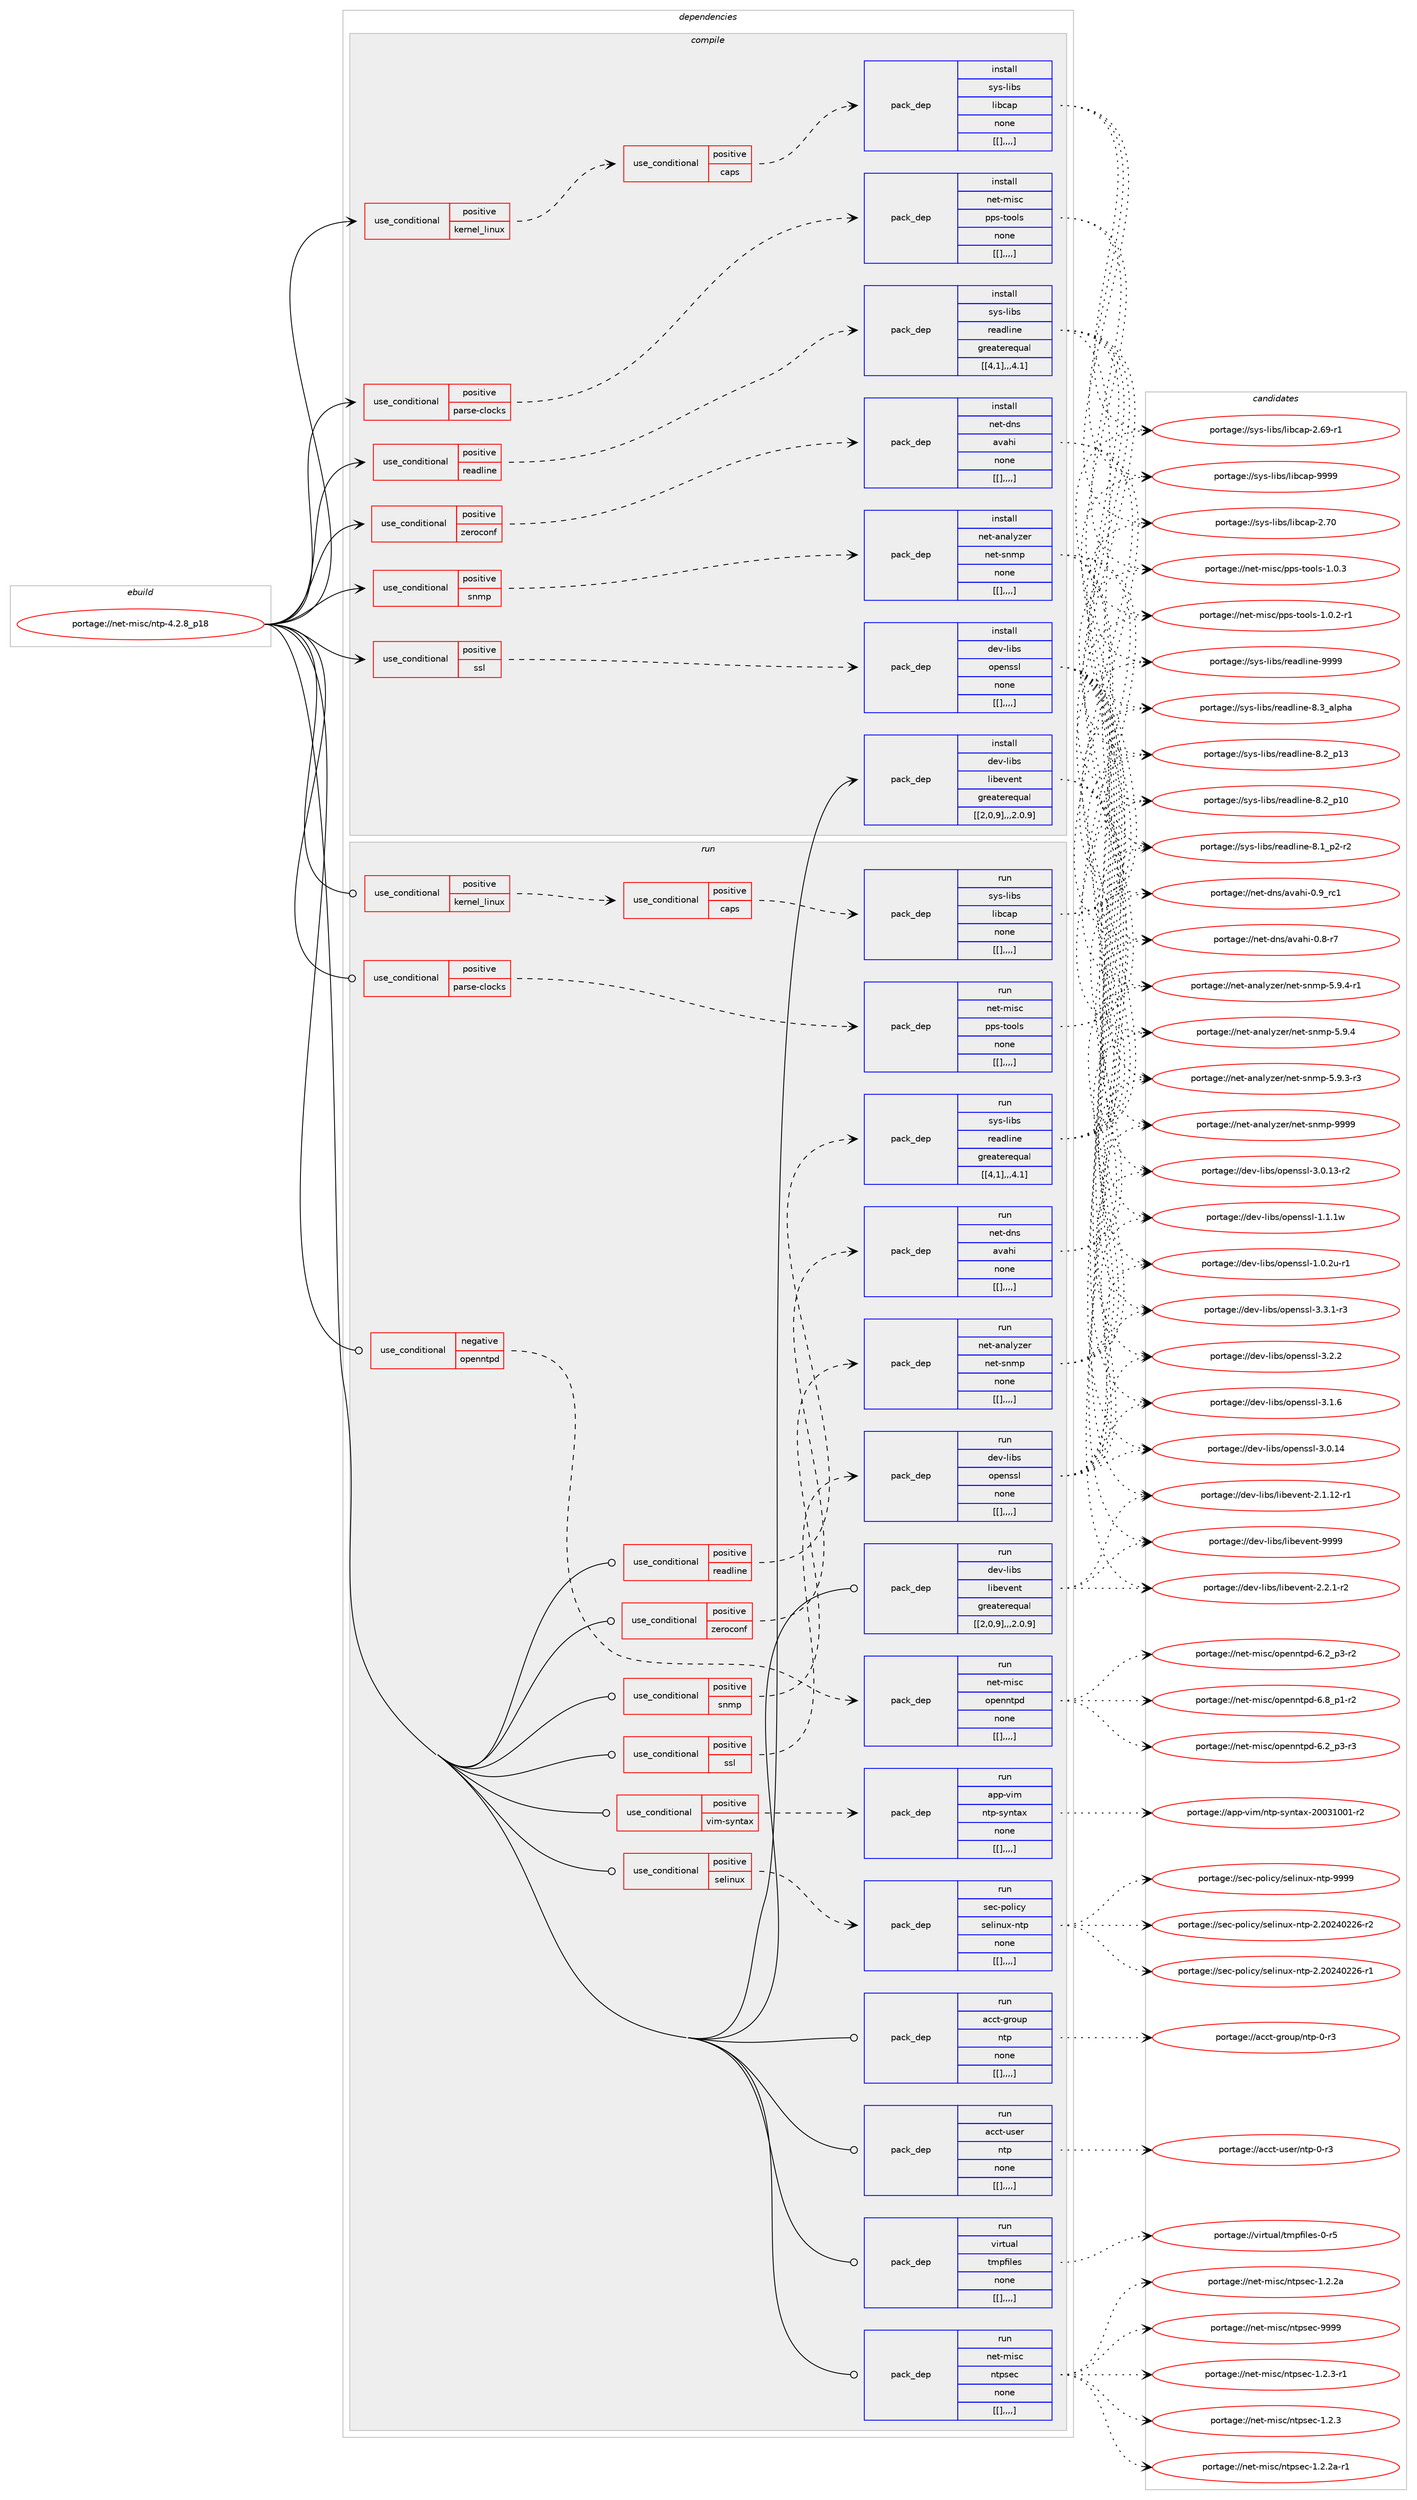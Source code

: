 digraph prolog {

# *************
# Graph options
# *************

newrank=true;
concentrate=true;
compound=true;
graph [rankdir=LR,fontname=Helvetica,fontsize=10,ranksep=1.5];#, ranksep=2.5, nodesep=0.2];
edge  [arrowhead=vee];
node  [fontname=Helvetica,fontsize=10];

# **********
# The ebuild
# **********

subgraph cluster_leftcol {
color=gray;
label=<<i>ebuild</i>>;
id [label="portage://net-misc/ntp-4.2.8_p18", color=red, width=4, href="../net-misc/ntp-4.2.8_p18.svg"];
}

# ****************
# The dependencies
# ****************

subgraph cluster_midcol {
color=gray;
label=<<i>dependencies</i>>;
subgraph cluster_compile {
fillcolor="#eeeeee";
style=filled;
label=<<i>compile</i>>;
subgraph cond102124 {
dependency389753 [label=<<TABLE BORDER="0" CELLBORDER="1" CELLSPACING="0" CELLPADDING="4"><TR><TD ROWSPAN="3" CELLPADDING="10">use_conditional</TD></TR><TR><TD>positive</TD></TR><TR><TD>kernel_linux</TD></TR></TABLE>>, shape=none, color=red];
subgraph cond102125 {
dependency389754 [label=<<TABLE BORDER="0" CELLBORDER="1" CELLSPACING="0" CELLPADDING="4"><TR><TD ROWSPAN="3" CELLPADDING="10">use_conditional</TD></TR><TR><TD>positive</TD></TR><TR><TD>caps</TD></TR></TABLE>>, shape=none, color=red];
subgraph pack284784 {
dependency389755 [label=<<TABLE BORDER="0" CELLBORDER="1" CELLSPACING="0" CELLPADDING="4" WIDTH="220"><TR><TD ROWSPAN="6" CELLPADDING="30">pack_dep</TD></TR><TR><TD WIDTH="110">install</TD></TR><TR><TD>sys-libs</TD></TR><TR><TD>libcap</TD></TR><TR><TD>none</TD></TR><TR><TD>[[],,,,]</TD></TR></TABLE>>, shape=none, color=blue];
}
dependency389754:e -> dependency389755:w [weight=20,style="dashed",arrowhead="vee"];
}
dependency389753:e -> dependency389754:w [weight=20,style="dashed",arrowhead="vee"];
}
id:e -> dependency389753:w [weight=20,style="solid",arrowhead="vee"];
subgraph cond102126 {
dependency389756 [label=<<TABLE BORDER="0" CELLBORDER="1" CELLSPACING="0" CELLPADDING="4"><TR><TD ROWSPAN="3" CELLPADDING="10">use_conditional</TD></TR><TR><TD>positive</TD></TR><TR><TD>parse-clocks</TD></TR></TABLE>>, shape=none, color=red];
subgraph pack284785 {
dependency389757 [label=<<TABLE BORDER="0" CELLBORDER="1" CELLSPACING="0" CELLPADDING="4" WIDTH="220"><TR><TD ROWSPAN="6" CELLPADDING="30">pack_dep</TD></TR><TR><TD WIDTH="110">install</TD></TR><TR><TD>net-misc</TD></TR><TR><TD>pps-tools</TD></TR><TR><TD>none</TD></TR><TR><TD>[[],,,,]</TD></TR></TABLE>>, shape=none, color=blue];
}
dependency389756:e -> dependency389757:w [weight=20,style="dashed",arrowhead="vee"];
}
id:e -> dependency389756:w [weight=20,style="solid",arrowhead="vee"];
subgraph cond102127 {
dependency389758 [label=<<TABLE BORDER="0" CELLBORDER="1" CELLSPACING="0" CELLPADDING="4"><TR><TD ROWSPAN="3" CELLPADDING="10">use_conditional</TD></TR><TR><TD>positive</TD></TR><TR><TD>readline</TD></TR></TABLE>>, shape=none, color=red];
subgraph pack284786 {
dependency389759 [label=<<TABLE BORDER="0" CELLBORDER="1" CELLSPACING="0" CELLPADDING="4" WIDTH="220"><TR><TD ROWSPAN="6" CELLPADDING="30">pack_dep</TD></TR><TR><TD WIDTH="110">install</TD></TR><TR><TD>sys-libs</TD></TR><TR><TD>readline</TD></TR><TR><TD>greaterequal</TD></TR><TR><TD>[[4,1],,,4.1]</TD></TR></TABLE>>, shape=none, color=blue];
}
dependency389758:e -> dependency389759:w [weight=20,style="dashed",arrowhead="vee"];
}
id:e -> dependency389758:w [weight=20,style="solid",arrowhead="vee"];
subgraph cond102128 {
dependency389760 [label=<<TABLE BORDER="0" CELLBORDER="1" CELLSPACING="0" CELLPADDING="4"><TR><TD ROWSPAN="3" CELLPADDING="10">use_conditional</TD></TR><TR><TD>positive</TD></TR><TR><TD>snmp</TD></TR></TABLE>>, shape=none, color=red];
subgraph pack284787 {
dependency389761 [label=<<TABLE BORDER="0" CELLBORDER="1" CELLSPACING="0" CELLPADDING="4" WIDTH="220"><TR><TD ROWSPAN="6" CELLPADDING="30">pack_dep</TD></TR><TR><TD WIDTH="110">install</TD></TR><TR><TD>net-analyzer</TD></TR><TR><TD>net-snmp</TD></TR><TR><TD>none</TD></TR><TR><TD>[[],,,,]</TD></TR></TABLE>>, shape=none, color=blue];
}
dependency389760:e -> dependency389761:w [weight=20,style="dashed",arrowhead="vee"];
}
id:e -> dependency389760:w [weight=20,style="solid",arrowhead="vee"];
subgraph cond102129 {
dependency389762 [label=<<TABLE BORDER="0" CELLBORDER="1" CELLSPACING="0" CELLPADDING="4"><TR><TD ROWSPAN="3" CELLPADDING="10">use_conditional</TD></TR><TR><TD>positive</TD></TR><TR><TD>ssl</TD></TR></TABLE>>, shape=none, color=red];
subgraph pack284788 {
dependency389763 [label=<<TABLE BORDER="0" CELLBORDER="1" CELLSPACING="0" CELLPADDING="4" WIDTH="220"><TR><TD ROWSPAN="6" CELLPADDING="30">pack_dep</TD></TR><TR><TD WIDTH="110">install</TD></TR><TR><TD>dev-libs</TD></TR><TR><TD>openssl</TD></TR><TR><TD>none</TD></TR><TR><TD>[[],,,,]</TD></TR></TABLE>>, shape=none, color=blue];
}
dependency389762:e -> dependency389763:w [weight=20,style="dashed",arrowhead="vee"];
}
id:e -> dependency389762:w [weight=20,style="solid",arrowhead="vee"];
subgraph cond102130 {
dependency389764 [label=<<TABLE BORDER="0" CELLBORDER="1" CELLSPACING="0" CELLPADDING="4"><TR><TD ROWSPAN="3" CELLPADDING="10">use_conditional</TD></TR><TR><TD>positive</TD></TR><TR><TD>zeroconf</TD></TR></TABLE>>, shape=none, color=red];
subgraph pack284789 {
dependency389765 [label=<<TABLE BORDER="0" CELLBORDER="1" CELLSPACING="0" CELLPADDING="4" WIDTH="220"><TR><TD ROWSPAN="6" CELLPADDING="30">pack_dep</TD></TR><TR><TD WIDTH="110">install</TD></TR><TR><TD>net-dns</TD></TR><TR><TD>avahi</TD></TR><TR><TD>none</TD></TR><TR><TD>[[],,,,]</TD></TR></TABLE>>, shape=none, color=blue];
}
dependency389764:e -> dependency389765:w [weight=20,style="dashed",arrowhead="vee"];
}
id:e -> dependency389764:w [weight=20,style="solid",arrowhead="vee"];
subgraph pack284790 {
dependency389766 [label=<<TABLE BORDER="0" CELLBORDER="1" CELLSPACING="0" CELLPADDING="4" WIDTH="220"><TR><TD ROWSPAN="6" CELLPADDING="30">pack_dep</TD></TR><TR><TD WIDTH="110">install</TD></TR><TR><TD>dev-libs</TD></TR><TR><TD>libevent</TD></TR><TR><TD>greaterequal</TD></TR><TR><TD>[[2,0,9],,,2.0.9]</TD></TR></TABLE>>, shape=none, color=blue];
}
id:e -> dependency389766:w [weight=20,style="solid",arrowhead="vee"];
}
subgraph cluster_compileandrun {
fillcolor="#eeeeee";
style=filled;
label=<<i>compile and run</i>>;
}
subgraph cluster_run {
fillcolor="#eeeeee";
style=filled;
label=<<i>run</i>>;
subgraph cond102131 {
dependency389767 [label=<<TABLE BORDER="0" CELLBORDER="1" CELLSPACING="0" CELLPADDING="4"><TR><TD ROWSPAN="3" CELLPADDING="10">use_conditional</TD></TR><TR><TD>negative</TD></TR><TR><TD>openntpd</TD></TR></TABLE>>, shape=none, color=red];
subgraph pack284791 {
dependency389768 [label=<<TABLE BORDER="0" CELLBORDER="1" CELLSPACING="0" CELLPADDING="4" WIDTH="220"><TR><TD ROWSPAN="6" CELLPADDING="30">pack_dep</TD></TR><TR><TD WIDTH="110">run</TD></TR><TR><TD>net-misc</TD></TR><TR><TD>openntpd</TD></TR><TR><TD>none</TD></TR><TR><TD>[[],,,,]</TD></TR></TABLE>>, shape=none, color=blue];
}
dependency389767:e -> dependency389768:w [weight=20,style="dashed",arrowhead="vee"];
}
id:e -> dependency389767:w [weight=20,style="solid",arrowhead="odot"];
subgraph cond102132 {
dependency389769 [label=<<TABLE BORDER="0" CELLBORDER="1" CELLSPACING="0" CELLPADDING="4"><TR><TD ROWSPAN="3" CELLPADDING="10">use_conditional</TD></TR><TR><TD>positive</TD></TR><TR><TD>kernel_linux</TD></TR></TABLE>>, shape=none, color=red];
subgraph cond102133 {
dependency389770 [label=<<TABLE BORDER="0" CELLBORDER="1" CELLSPACING="0" CELLPADDING="4"><TR><TD ROWSPAN="3" CELLPADDING="10">use_conditional</TD></TR><TR><TD>positive</TD></TR><TR><TD>caps</TD></TR></TABLE>>, shape=none, color=red];
subgraph pack284792 {
dependency389771 [label=<<TABLE BORDER="0" CELLBORDER="1" CELLSPACING="0" CELLPADDING="4" WIDTH="220"><TR><TD ROWSPAN="6" CELLPADDING="30">pack_dep</TD></TR><TR><TD WIDTH="110">run</TD></TR><TR><TD>sys-libs</TD></TR><TR><TD>libcap</TD></TR><TR><TD>none</TD></TR><TR><TD>[[],,,,]</TD></TR></TABLE>>, shape=none, color=blue];
}
dependency389770:e -> dependency389771:w [weight=20,style="dashed",arrowhead="vee"];
}
dependency389769:e -> dependency389770:w [weight=20,style="dashed",arrowhead="vee"];
}
id:e -> dependency389769:w [weight=20,style="solid",arrowhead="odot"];
subgraph cond102134 {
dependency389772 [label=<<TABLE BORDER="0" CELLBORDER="1" CELLSPACING="0" CELLPADDING="4"><TR><TD ROWSPAN="3" CELLPADDING="10">use_conditional</TD></TR><TR><TD>positive</TD></TR><TR><TD>parse-clocks</TD></TR></TABLE>>, shape=none, color=red];
subgraph pack284793 {
dependency389773 [label=<<TABLE BORDER="0" CELLBORDER="1" CELLSPACING="0" CELLPADDING="4" WIDTH="220"><TR><TD ROWSPAN="6" CELLPADDING="30">pack_dep</TD></TR><TR><TD WIDTH="110">run</TD></TR><TR><TD>net-misc</TD></TR><TR><TD>pps-tools</TD></TR><TR><TD>none</TD></TR><TR><TD>[[],,,,]</TD></TR></TABLE>>, shape=none, color=blue];
}
dependency389772:e -> dependency389773:w [weight=20,style="dashed",arrowhead="vee"];
}
id:e -> dependency389772:w [weight=20,style="solid",arrowhead="odot"];
subgraph cond102135 {
dependency389774 [label=<<TABLE BORDER="0" CELLBORDER="1" CELLSPACING="0" CELLPADDING="4"><TR><TD ROWSPAN="3" CELLPADDING="10">use_conditional</TD></TR><TR><TD>positive</TD></TR><TR><TD>readline</TD></TR></TABLE>>, shape=none, color=red];
subgraph pack284794 {
dependency389775 [label=<<TABLE BORDER="0" CELLBORDER="1" CELLSPACING="0" CELLPADDING="4" WIDTH="220"><TR><TD ROWSPAN="6" CELLPADDING="30">pack_dep</TD></TR><TR><TD WIDTH="110">run</TD></TR><TR><TD>sys-libs</TD></TR><TR><TD>readline</TD></TR><TR><TD>greaterequal</TD></TR><TR><TD>[[4,1],,,4.1]</TD></TR></TABLE>>, shape=none, color=blue];
}
dependency389774:e -> dependency389775:w [weight=20,style="dashed",arrowhead="vee"];
}
id:e -> dependency389774:w [weight=20,style="solid",arrowhead="odot"];
subgraph cond102136 {
dependency389776 [label=<<TABLE BORDER="0" CELLBORDER="1" CELLSPACING="0" CELLPADDING="4"><TR><TD ROWSPAN="3" CELLPADDING="10">use_conditional</TD></TR><TR><TD>positive</TD></TR><TR><TD>selinux</TD></TR></TABLE>>, shape=none, color=red];
subgraph pack284795 {
dependency389777 [label=<<TABLE BORDER="0" CELLBORDER="1" CELLSPACING="0" CELLPADDING="4" WIDTH="220"><TR><TD ROWSPAN="6" CELLPADDING="30">pack_dep</TD></TR><TR><TD WIDTH="110">run</TD></TR><TR><TD>sec-policy</TD></TR><TR><TD>selinux-ntp</TD></TR><TR><TD>none</TD></TR><TR><TD>[[],,,,]</TD></TR></TABLE>>, shape=none, color=blue];
}
dependency389776:e -> dependency389777:w [weight=20,style="dashed",arrowhead="vee"];
}
id:e -> dependency389776:w [weight=20,style="solid",arrowhead="odot"];
subgraph cond102137 {
dependency389778 [label=<<TABLE BORDER="0" CELLBORDER="1" CELLSPACING="0" CELLPADDING="4"><TR><TD ROWSPAN="3" CELLPADDING="10">use_conditional</TD></TR><TR><TD>positive</TD></TR><TR><TD>snmp</TD></TR></TABLE>>, shape=none, color=red];
subgraph pack284796 {
dependency389779 [label=<<TABLE BORDER="0" CELLBORDER="1" CELLSPACING="0" CELLPADDING="4" WIDTH="220"><TR><TD ROWSPAN="6" CELLPADDING="30">pack_dep</TD></TR><TR><TD WIDTH="110">run</TD></TR><TR><TD>net-analyzer</TD></TR><TR><TD>net-snmp</TD></TR><TR><TD>none</TD></TR><TR><TD>[[],,,,]</TD></TR></TABLE>>, shape=none, color=blue];
}
dependency389778:e -> dependency389779:w [weight=20,style="dashed",arrowhead="vee"];
}
id:e -> dependency389778:w [weight=20,style="solid",arrowhead="odot"];
subgraph cond102138 {
dependency389780 [label=<<TABLE BORDER="0" CELLBORDER="1" CELLSPACING="0" CELLPADDING="4"><TR><TD ROWSPAN="3" CELLPADDING="10">use_conditional</TD></TR><TR><TD>positive</TD></TR><TR><TD>ssl</TD></TR></TABLE>>, shape=none, color=red];
subgraph pack284797 {
dependency389781 [label=<<TABLE BORDER="0" CELLBORDER="1" CELLSPACING="0" CELLPADDING="4" WIDTH="220"><TR><TD ROWSPAN="6" CELLPADDING="30">pack_dep</TD></TR><TR><TD WIDTH="110">run</TD></TR><TR><TD>dev-libs</TD></TR><TR><TD>openssl</TD></TR><TR><TD>none</TD></TR><TR><TD>[[],,,,]</TD></TR></TABLE>>, shape=none, color=blue];
}
dependency389780:e -> dependency389781:w [weight=20,style="dashed",arrowhead="vee"];
}
id:e -> dependency389780:w [weight=20,style="solid",arrowhead="odot"];
subgraph cond102139 {
dependency389782 [label=<<TABLE BORDER="0" CELLBORDER="1" CELLSPACING="0" CELLPADDING="4"><TR><TD ROWSPAN="3" CELLPADDING="10">use_conditional</TD></TR><TR><TD>positive</TD></TR><TR><TD>vim-syntax</TD></TR></TABLE>>, shape=none, color=red];
subgraph pack284798 {
dependency389783 [label=<<TABLE BORDER="0" CELLBORDER="1" CELLSPACING="0" CELLPADDING="4" WIDTH="220"><TR><TD ROWSPAN="6" CELLPADDING="30">pack_dep</TD></TR><TR><TD WIDTH="110">run</TD></TR><TR><TD>app-vim</TD></TR><TR><TD>ntp-syntax</TD></TR><TR><TD>none</TD></TR><TR><TD>[[],,,,]</TD></TR></TABLE>>, shape=none, color=blue];
}
dependency389782:e -> dependency389783:w [weight=20,style="dashed",arrowhead="vee"];
}
id:e -> dependency389782:w [weight=20,style="solid",arrowhead="odot"];
subgraph cond102140 {
dependency389784 [label=<<TABLE BORDER="0" CELLBORDER="1" CELLSPACING="0" CELLPADDING="4"><TR><TD ROWSPAN="3" CELLPADDING="10">use_conditional</TD></TR><TR><TD>positive</TD></TR><TR><TD>zeroconf</TD></TR></TABLE>>, shape=none, color=red];
subgraph pack284799 {
dependency389785 [label=<<TABLE BORDER="0" CELLBORDER="1" CELLSPACING="0" CELLPADDING="4" WIDTH="220"><TR><TD ROWSPAN="6" CELLPADDING="30">pack_dep</TD></TR><TR><TD WIDTH="110">run</TD></TR><TR><TD>net-dns</TD></TR><TR><TD>avahi</TD></TR><TR><TD>none</TD></TR><TR><TD>[[],,,,]</TD></TR></TABLE>>, shape=none, color=blue];
}
dependency389784:e -> dependency389785:w [weight=20,style="dashed",arrowhead="vee"];
}
id:e -> dependency389784:w [weight=20,style="solid",arrowhead="odot"];
subgraph pack284800 {
dependency389786 [label=<<TABLE BORDER="0" CELLBORDER="1" CELLSPACING="0" CELLPADDING="4" WIDTH="220"><TR><TD ROWSPAN="6" CELLPADDING="30">pack_dep</TD></TR><TR><TD WIDTH="110">run</TD></TR><TR><TD>acct-group</TD></TR><TR><TD>ntp</TD></TR><TR><TD>none</TD></TR><TR><TD>[[],,,,]</TD></TR></TABLE>>, shape=none, color=blue];
}
id:e -> dependency389786:w [weight=20,style="solid",arrowhead="odot"];
subgraph pack284801 {
dependency389787 [label=<<TABLE BORDER="0" CELLBORDER="1" CELLSPACING="0" CELLPADDING="4" WIDTH="220"><TR><TD ROWSPAN="6" CELLPADDING="30">pack_dep</TD></TR><TR><TD WIDTH="110">run</TD></TR><TR><TD>acct-user</TD></TR><TR><TD>ntp</TD></TR><TR><TD>none</TD></TR><TR><TD>[[],,,,]</TD></TR></TABLE>>, shape=none, color=blue];
}
id:e -> dependency389787:w [weight=20,style="solid",arrowhead="odot"];
subgraph pack284802 {
dependency389788 [label=<<TABLE BORDER="0" CELLBORDER="1" CELLSPACING="0" CELLPADDING="4" WIDTH="220"><TR><TD ROWSPAN="6" CELLPADDING="30">pack_dep</TD></TR><TR><TD WIDTH="110">run</TD></TR><TR><TD>dev-libs</TD></TR><TR><TD>libevent</TD></TR><TR><TD>greaterequal</TD></TR><TR><TD>[[2,0,9],,,2.0.9]</TD></TR></TABLE>>, shape=none, color=blue];
}
id:e -> dependency389788:w [weight=20,style="solid",arrowhead="odot"];
subgraph pack284803 {
dependency389789 [label=<<TABLE BORDER="0" CELLBORDER="1" CELLSPACING="0" CELLPADDING="4" WIDTH="220"><TR><TD ROWSPAN="6" CELLPADDING="30">pack_dep</TD></TR><TR><TD WIDTH="110">run</TD></TR><TR><TD>virtual</TD></TR><TR><TD>tmpfiles</TD></TR><TR><TD>none</TD></TR><TR><TD>[[],,,,]</TD></TR></TABLE>>, shape=none, color=blue];
}
id:e -> dependency389789:w [weight=20,style="solid",arrowhead="odot"];
subgraph pack284804 {
dependency389790 [label=<<TABLE BORDER="0" CELLBORDER="1" CELLSPACING="0" CELLPADDING="4" WIDTH="220"><TR><TD ROWSPAN="6" CELLPADDING="30">pack_dep</TD></TR><TR><TD WIDTH="110">run</TD></TR><TR><TD>net-misc</TD></TR><TR><TD>ntpsec</TD></TR><TR><TD>none</TD></TR><TR><TD>[[],,,,]</TD></TR></TABLE>>, shape=none, color=blue];
}
id:e -> dependency389790:w [weight=20,style="solid",arrowhead="odot"];
}
}

# **************
# The candidates
# **************

subgraph cluster_choices {
rank=same;
color=gray;
label=<<i>candidates</i>>;

subgraph choice284784 {
color=black;
nodesep=1;
choice1151211154510810598115471081059899971124557575757 [label="portage://sys-libs/libcap-9999", color=red, width=4,href="../sys-libs/libcap-9999.svg"];
choice1151211154510810598115471081059899971124550465548 [label="portage://sys-libs/libcap-2.70", color=red, width=4,href="../sys-libs/libcap-2.70.svg"];
choice11512111545108105981154710810598999711245504654574511449 [label="portage://sys-libs/libcap-2.69-r1", color=red, width=4,href="../sys-libs/libcap-2.69-r1.svg"];
dependency389755:e -> choice1151211154510810598115471081059899971124557575757:w [style=dotted,weight="100"];
dependency389755:e -> choice1151211154510810598115471081059899971124550465548:w [style=dotted,weight="100"];
dependency389755:e -> choice11512111545108105981154710810598999711245504654574511449:w [style=dotted,weight="100"];
}
subgraph choice284785 {
color=black;
nodesep=1;
choice11010111645109105115994711211211545116111111108115454946484651 [label="portage://net-misc/pps-tools-1.0.3", color=red, width=4,href="../net-misc/pps-tools-1.0.3.svg"];
choice110101116451091051159947112112115451161111111081154549464846504511449 [label="portage://net-misc/pps-tools-1.0.2-r1", color=red, width=4,href="../net-misc/pps-tools-1.0.2-r1.svg"];
dependency389757:e -> choice11010111645109105115994711211211545116111111108115454946484651:w [style=dotted,weight="100"];
dependency389757:e -> choice110101116451091051159947112112115451161111111081154549464846504511449:w [style=dotted,weight="100"];
}
subgraph choice284786 {
color=black;
nodesep=1;
choice115121115451081059811547114101971001081051101014557575757 [label="portage://sys-libs/readline-9999", color=red, width=4,href="../sys-libs/readline-9999.svg"];
choice1151211154510810598115471141019710010810511010145564651959710811210497 [label="portage://sys-libs/readline-8.3_alpha", color=red, width=4,href="../sys-libs/readline-8.3_alpha.svg"];
choice1151211154510810598115471141019710010810511010145564650951124951 [label="portage://sys-libs/readline-8.2_p13", color=red, width=4,href="../sys-libs/readline-8.2_p13.svg"];
choice1151211154510810598115471141019710010810511010145564650951124948 [label="portage://sys-libs/readline-8.2_p10", color=red, width=4,href="../sys-libs/readline-8.2_p10.svg"];
choice115121115451081059811547114101971001081051101014556464995112504511450 [label="portage://sys-libs/readline-8.1_p2-r2", color=red, width=4,href="../sys-libs/readline-8.1_p2-r2.svg"];
dependency389759:e -> choice115121115451081059811547114101971001081051101014557575757:w [style=dotted,weight="100"];
dependency389759:e -> choice1151211154510810598115471141019710010810511010145564651959710811210497:w [style=dotted,weight="100"];
dependency389759:e -> choice1151211154510810598115471141019710010810511010145564650951124951:w [style=dotted,weight="100"];
dependency389759:e -> choice1151211154510810598115471141019710010810511010145564650951124948:w [style=dotted,weight="100"];
dependency389759:e -> choice115121115451081059811547114101971001081051101014556464995112504511450:w [style=dotted,weight="100"];
}
subgraph choice284787 {
color=black;
nodesep=1;
choice11010111645971109710812112210111447110101116451151101091124557575757 [label="portage://net-analyzer/net-snmp-9999", color=red, width=4,href="../net-analyzer/net-snmp-9999.svg"];
choice11010111645971109710812112210111447110101116451151101091124553465746524511449 [label="portage://net-analyzer/net-snmp-5.9.4-r1", color=red, width=4,href="../net-analyzer/net-snmp-5.9.4-r1.svg"];
choice1101011164597110971081211221011144711010111645115110109112455346574652 [label="portage://net-analyzer/net-snmp-5.9.4", color=red, width=4,href="../net-analyzer/net-snmp-5.9.4.svg"];
choice11010111645971109710812112210111447110101116451151101091124553465746514511451 [label="portage://net-analyzer/net-snmp-5.9.3-r3", color=red, width=4,href="../net-analyzer/net-snmp-5.9.3-r3.svg"];
dependency389761:e -> choice11010111645971109710812112210111447110101116451151101091124557575757:w [style=dotted,weight="100"];
dependency389761:e -> choice11010111645971109710812112210111447110101116451151101091124553465746524511449:w [style=dotted,weight="100"];
dependency389761:e -> choice1101011164597110971081211221011144711010111645115110109112455346574652:w [style=dotted,weight="100"];
dependency389761:e -> choice11010111645971109710812112210111447110101116451151101091124553465746514511451:w [style=dotted,weight="100"];
}
subgraph choice284788 {
color=black;
nodesep=1;
choice1001011184510810598115471111121011101151151084551465146494511451 [label="portage://dev-libs/openssl-3.3.1-r3", color=red, width=4,href="../dev-libs/openssl-3.3.1-r3.svg"];
choice100101118451081059811547111112101110115115108455146504650 [label="portage://dev-libs/openssl-3.2.2", color=red, width=4,href="../dev-libs/openssl-3.2.2.svg"];
choice100101118451081059811547111112101110115115108455146494654 [label="portage://dev-libs/openssl-3.1.6", color=red, width=4,href="../dev-libs/openssl-3.1.6.svg"];
choice10010111845108105981154711111210111011511510845514648464952 [label="portage://dev-libs/openssl-3.0.14", color=red, width=4,href="../dev-libs/openssl-3.0.14.svg"];
choice100101118451081059811547111112101110115115108455146484649514511450 [label="portage://dev-libs/openssl-3.0.13-r2", color=red, width=4,href="../dev-libs/openssl-3.0.13-r2.svg"];
choice100101118451081059811547111112101110115115108454946494649119 [label="portage://dev-libs/openssl-1.1.1w", color=red, width=4,href="../dev-libs/openssl-1.1.1w.svg"];
choice1001011184510810598115471111121011101151151084549464846501174511449 [label="portage://dev-libs/openssl-1.0.2u-r1", color=red, width=4,href="../dev-libs/openssl-1.0.2u-r1.svg"];
dependency389763:e -> choice1001011184510810598115471111121011101151151084551465146494511451:w [style=dotted,weight="100"];
dependency389763:e -> choice100101118451081059811547111112101110115115108455146504650:w [style=dotted,weight="100"];
dependency389763:e -> choice100101118451081059811547111112101110115115108455146494654:w [style=dotted,weight="100"];
dependency389763:e -> choice10010111845108105981154711111210111011511510845514648464952:w [style=dotted,weight="100"];
dependency389763:e -> choice100101118451081059811547111112101110115115108455146484649514511450:w [style=dotted,weight="100"];
dependency389763:e -> choice100101118451081059811547111112101110115115108454946494649119:w [style=dotted,weight="100"];
dependency389763:e -> choice1001011184510810598115471111121011101151151084549464846501174511449:w [style=dotted,weight="100"];
}
subgraph choice284789 {
color=black;
nodesep=1;
choice1101011164510011011547971189710410545484657951149949 [label="portage://net-dns/avahi-0.9_rc1", color=red, width=4,href="../net-dns/avahi-0.9_rc1.svg"];
choice11010111645100110115479711897104105454846564511455 [label="portage://net-dns/avahi-0.8-r7", color=red, width=4,href="../net-dns/avahi-0.8-r7.svg"];
dependency389765:e -> choice1101011164510011011547971189710410545484657951149949:w [style=dotted,weight="100"];
dependency389765:e -> choice11010111645100110115479711897104105454846564511455:w [style=dotted,weight="100"];
}
subgraph choice284790 {
color=black;
nodesep=1;
choice100101118451081059811547108105981011181011101164557575757 [label="portage://dev-libs/libevent-9999", color=red, width=4,href="../dev-libs/libevent-9999.svg"];
choice100101118451081059811547108105981011181011101164550465046494511450 [label="portage://dev-libs/libevent-2.2.1-r2", color=red, width=4,href="../dev-libs/libevent-2.2.1-r2.svg"];
choice10010111845108105981154710810598101118101110116455046494649504511449 [label="portage://dev-libs/libevent-2.1.12-r1", color=red, width=4,href="../dev-libs/libevent-2.1.12-r1.svg"];
dependency389766:e -> choice100101118451081059811547108105981011181011101164557575757:w [style=dotted,weight="100"];
dependency389766:e -> choice100101118451081059811547108105981011181011101164550465046494511450:w [style=dotted,weight="100"];
dependency389766:e -> choice10010111845108105981154710810598101118101110116455046494649504511449:w [style=dotted,weight="100"];
}
subgraph choice284791 {
color=black;
nodesep=1;
choice1101011164510910511599471111121011101101161121004554465695112494511450 [label="portage://net-misc/openntpd-6.8_p1-r2", color=red, width=4,href="../net-misc/openntpd-6.8_p1-r2.svg"];
choice1101011164510910511599471111121011101101161121004554465095112514511451 [label="portage://net-misc/openntpd-6.2_p3-r3", color=red, width=4,href="../net-misc/openntpd-6.2_p3-r3.svg"];
choice1101011164510910511599471111121011101101161121004554465095112514511450 [label="portage://net-misc/openntpd-6.2_p3-r2", color=red, width=4,href="../net-misc/openntpd-6.2_p3-r2.svg"];
dependency389768:e -> choice1101011164510910511599471111121011101101161121004554465695112494511450:w [style=dotted,weight="100"];
dependency389768:e -> choice1101011164510910511599471111121011101101161121004554465095112514511451:w [style=dotted,weight="100"];
dependency389768:e -> choice1101011164510910511599471111121011101101161121004554465095112514511450:w [style=dotted,weight="100"];
}
subgraph choice284792 {
color=black;
nodesep=1;
choice1151211154510810598115471081059899971124557575757 [label="portage://sys-libs/libcap-9999", color=red, width=4,href="../sys-libs/libcap-9999.svg"];
choice1151211154510810598115471081059899971124550465548 [label="portage://sys-libs/libcap-2.70", color=red, width=4,href="../sys-libs/libcap-2.70.svg"];
choice11512111545108105981154710810598999711245504654574511449 [label="portage://sys-libs/libcap-2.69-r1", color=red, width=4,href="../sys-libs/libcap-2.69-r1.svg"];
dependency389771:e -> choice1151211154510810598115471081059899971124557575757:w [style=dotted,weight="100"];
dependency389771:e -> choice1151211154510810598115471081059899971124550465548:w [style=dotted,weight="100"];
dependency389771:e -> choice11512111545108105981154710810598999711245504654574511449:w [style=dotted,weight="100"];
}
subgraph choice284793 {
color=black;
nodesep=1;
choice11010111645109105115994711211211545116111111108115454946484651 [label="portage://net-misc/pps-tools-1.0.3", color=red, width=4,href="../net-misc/pps-tools-1.0.3.svg"];
choice110101116451091051159947112112115451161111111081154549464846504511449 [label="portage://net-misc/pps-tools-1.0.2-r1", color=red, width=4,href="../net-misc/pps-tools-1.0.2-r1.svg"];
dependency389773:e -> choice11010111645109105115994711211211545116111111108115454946484651:w [style=dotted,weight="100"];
dependency389773:e -> choice110101116451091051159947112112115451161111111081154549464846504511449:w [style=dotted,weight="100"];
}
subgraph choice284794 {
color=black;
nodesep=1;
choice115121115451081059811547114101971001081051101014557575757 [label="portage://sys-libs/readline-9999", color=red, width=4,href="../sys-libs/readline-9999.svg"];
choice1151211154510810598115471141019710010810511010145564651959710811210497 [label="portage://sys-libs/readline-8.3_alpha", color=red, width=4,href="../sys-libs/readline-8.3_alpha.svg"];
choice1151211154510810598115471141019710010810511010145564650951124951 [label="portage://sys-libs/readline-8.2_p13", color=red, width=4,href="../sys-libs/readline-8.2_p13.svg"];
choice1151211154510810598115471141019710010810511010145564650951124948 [label="portage://sys-libs/readline-8.2_p10", color=red, width=4,href="../sys-libs/readline-8.2_p10.svg"];
choice115121115451081059811547114101971001081051101014556464995112504511450 [label="portage://sys-libs/readline-8.1_p2-r2", color=red, width=4,href="../sys-libs/readline-8.1_p2-r2.svg"];
dependency389775:e -> choice115121115451081059811547114101971001081051101014557575757:w [style=dotted,weight="100"];
dependency389775:e -> choice1151211154510810598115471141019710010810511010145564651959710811210497:w [style=dotted,weight="100"];
dependency389775:e -> choice1151211154510810598115471141019710010810511010145564650951124951:w [style=dotted,weight="100"];
dependency389775:e -> choice1151211154510810598115471141019710010810511010145564650951124948:w [style=dotted,weight="100"];
dependency389775:e -> choice115121115451081059811547114101971001081051101014556464995112504511450:w [style=dotted,weight="100"];
}
subgraph choice284795 {
color=black;
nodesep=1;
choice11510199451121111081059912147115101108105110117120451101161124557575757 [label="portage://sec-policy/selinux-ntp-9999", color=red, width=4,href="../sec-policy/selinux-ntp-9999.svg"];
choice115101994511211110810599121471151011081051101171204511011611245504650485052485050544511450 [label="portage://sec-policy/selinux-ntp-2.20240226-r2", color=red, width=4,href="../sec-policy/selinux-ntp-2.20240226-r2.svg"];
choice115101994511211110810599121471151011081051101171204511011611245504650485052485050544511449 [label="portage://sec-policy/selinux-ntp-2.20240226-r1", color=red, width=4,href="../sec-policy/selinux-ntp-2.20240226-r1.svg"];
dependency389777:e -> choice11510199451121111081059912147115101108105110117120451101161124557575757:w [style=dotted,weight="100"];
dependency389777:e -> choice115101994511211110810599121471151011081051101171204511011611245504650485052485050544511450:w [style=dotted,weight="100"];
dependency389777:e -> choice115101994511211110810599121471151011081051101171204511011611245504650485052485050544511449:w [style=dotted,weight="100"];
}
subgraph choice284796 {
color=black;
nodesep=1;
choice11010111645971109710812112210111447110101116451151101091124557575757 [label="portage://net-analyzer/net-snmp-9999", color=red, width=4,href="../net-analyzer/net-snmp-9999.svg"];
choice11010111645971109710812112210111447110101116451151101091124553465746524511449 [label="portage://net-analyzer/net-snmp-5.9.4-r1", color=red, width=4,href="../net-analyzer/net-snmp-5.9.4-r1.svg"];
choice1101011164597110971081211221011144711010111645115110109112455346574652 [label="portage://net-analyzer/net-snmp-5.9.4", color=red, width=4,href="../net-analyzer/net-snmp-5.9.4.svg"];
choice11010111645971109710812112210111447110101116451151101091124553465746514511451 [label="portage://net-analyzer/net-snmp-5.9.3-r3", color=red, width=4,href="../net-analyzer/net-snmp-5.9.3-r3.svg"];
dependency389779:e -> choice11010111645971109710812112210111447110101116451151101091124557575757:w [style=dotted,weight="100"];
dependency389779:e -> choice11010111645971109710812112210111447110101116451151101091124553465746524511449:w [style=dotted,weight="100"];
dependency389779:e -> choice1101011164597110971081211221011144711010111645115110109112455346574652:w [style=dotted,weight="100"];
dependency389779:e -> choice11010111645971109710812112210111447110101116451151101091124553465746514511451:w [style=dotted,weight="100"];
}
subgraph choice284797 {
color=black;
nodesep=1;
choice1001011184510810598115471111121011101151151084551465146494511451 [label="portage://dev-libs/openssl-3.3.1-r3", color=red, width=4,href="../dev-libs/openssl-3.3.1-r3.svg"];
choice100101118451081059811547111112101110115115108455146504650 [label="portage://dev-libs/openssl-3.2.2", color=red, width=4,href="../dev-libs/openssl-3.2.2.svg"];
choice100101118451081059811547111112101110115115108455146494654 [label="portage://dev-libs/openssl-3.1.6", color=red, width=4,href="../dev-libs/openssl-3.1.6.svg"];
choice10010111845108105981154711111210111011511510845514648464952 [label="portage://dev-libs/openssl-3.0.14", color=red, width=4,href="../dev-libs/openssl-3.0.14.svg"];
choice100101118451081059811547111112101110115115108455146484649514511450 [label="portage://dev-libs/openssl-3.0.13-r2", color=red, width=4,href="../dev-libs/openssl-3.0.13-r2.svg"];
choice100101118451081059811547111112101110115115108454946494649119 [label="portage://dev-libs/openssl-1.1.1w", color=red, width=4,href="../dev-libs/openssl-1.1.1w.svg"];
choice1001011184510810598115471111121011101151151084549464846501174511449 [label="portage://dev-libs/openssl-1.0.2u-r1", color=red, width=4,href="../dev-libs/openssl-1.0.2u-r1.svg"];
dependency389781:e -> choice1001011184510810598115471111121011101151151084551465146494511451:w [style=dotted,weight="100"];
dependency389781:e -> choice100101118451081059811547111112101110115115108455146504650:w [style=dotted,weight="100"];
dependency389781:e -> choice100101118451081059811547111112101110115115108455146494654:w [style=dotted,weight="100"];
dependency389781:e -> choice10010111845108105981154711111210111011511510845514648464952:w [style=dotted,weight="100"];
dependency389781:e -> choice100101118451081059811547111112101110115115108455146484649514511450:w [style=dotted,weight="100"];
dependency389781:e -> choice100101118451081059811547111112101110115115108454946494649119:w [style=dotted,weight="100"];
dependency389781:e -> choice1001011184510810598115471111121011101151151084549464846501174511449:w [style=dotted,weight="100"];
}
subgraph choice284798 {
color=black;
nodesep=1;
choice97112112451181051094711011611245115121110116971204550484851494848494511450 [label="portage://app-vim/ntp-syntax-20031001-r2", color=red, width=4,href="../app-vim/ntp-syntax-20031001-r2.svg"];
dependency389783:e -> choice97112112451181051094711011611245115121110116971204550484851494848494511450:w [style=dotted,weight="100"];
}
subgraph choice284799 {
color=black;
nodesep=1;
choice1101011164510011011547971189710410545484657951149949 [label="portage://net-dns/avahi-0.9_rc1", color=red, width=4,href="../net-dns/avahi-0.9_rc1.svg"];
choice11010111645100110115479711897104105454846564511455 [label="portage://net-dns/avahi-0.8-r7", color=red, width=4,href="../net-dns/avahi-0.8-r7.svg"];
dependency389785:e -> choice1101011164510011011547971189710410545484657951149949:w [style=dotted,weight="100"];
dependency389785:e -> choice11010111645100110115479711897104105454846564511455:w [style=dotted,weight="100"];
}
subgraph choice284800 {
color=black;
nodesep=1;
choice979999116451031141111171124711011611245484511451 [label="portage://acct-group/ntp-0-r3", color=red, width=4,href="../acct-group/ntp-0-r3.svg"];
dependency389786:e -> choice979999116451031141111171124711011611245484511451:w [style=dotted,weight="100"];
}
subgraph choice284801 {
color=black;
nodesep=1;
choice979999116451171151011144711011611245484511451 [label="portage://acct-user/ntp-0-r3", color=red, width=4,href="../acct-user/ntp-0-r3.svg"];
dependency389787:e -> choice979999116451171151011144711011611245484511451:w [style=dotted,weight="100"];
}
subgraph choice284802 {
color=black;
nodesep=1;
choice100101118451081059811547108105981011181011101164557575757 [label="portage://dev-libs/libevent-9999", color=red, width=4,href="../dev-libs/libevent-9999.svg"];
choice100101118451081059811547108105981011181011101164550465046494511450 [label="portage://dev-libs/libevent-2.2.1-r2", color=red, width=4,href="../dev-libs/libevent-2.2.1-r2.svg"];
choice10010111845108105981154710810598101118101110116455046494649504511449 [label="portage://dev-libs/libevent-2.1.12-r1", color=red, width=4,href="../dev-libs/libevent-2.1.12-r1.svg"];
dependency389788:e -> choice100101118451081059811547108105981011181011101164557575757:w [style=dotted,weight="100"];
dependency389788:e -> choice100101118451081059811547108105981011181011101164550465046494511450:w [style=dotted,weight="100"];
dependency389788:e -> choice10010111845108105981154710810598101118101110116455046494649504511449:w [style=dotted,weight="100"];
}
subgraph choice284803 {
color=black;
nodesep=1;
choice118105114116117971084711610911210210510810111545484511453 [label="portage://virtual/tmpfiles-0-r5", color=red, width=4,href="../virtual/tmpfiles-0-r5.svg"];
dependency389789:e -> choice118105114116117971084711610911210210510810111545484511453:w [style=dotted,weight="100"];
}
subgraph choice284804 {
color=black;
nodesep=1;
choice110101116451091051159947110116112115101994557575757 [label="portage://net-misc/ntpsec-9999", color=red, width=4,href="../net-misc/ntpsec-9999.svg"];
choice110101116451091051159947110116112115101994549465046514511449 [label="portage://net-misc/ntpsec-1.2.3-r1", color=red, width=4,href="../net-misc/ntpsec-1.2.3-r1.svg"];
choice11010111645109105115994711011611211510199454946504651 [label="portage://net-misc/ntpsec-1.2.3", color=red, width=4,href="../net-misc/ntpsec-1.2.3.svg"];
choice11010111645109105115994711011611211510199454946504650974511449 [label="portage://net-misc/ntpsec-1.2.2a-r1", color=red, width=4,href="../net-misc/ntpsec-1.2.2a-r1.svg"];
choice1101011164510910511599471101161121151019945494650465097 [label="portage://net-misc/ntpsec-1.2.2a", color=red, width=4,href="../net-misc/ntpsec-1.2.2a.svg"];
dependency389790:e -> choice110101116451091051159947110116112115101994557575757:w [style=dotted,weight="100"];
dependency389790:e -> choice110101116451091051159947110116112115101994549465046514511449:w [style=dotted,weight="100"];
dependency389790:e -> choice11010111645109105115994711011611211510199454946504651:w [style=dotted,weight="100"];
dependency389790:e -> choice11010111645109105115994711011611211510199454946504650974511449:w [style=dotted,weight="100"];
dependency389790:e -> choice1101011164510910511599471101161121151019945494650465097:w [style=dotted,weight="100"];
}
}

}
